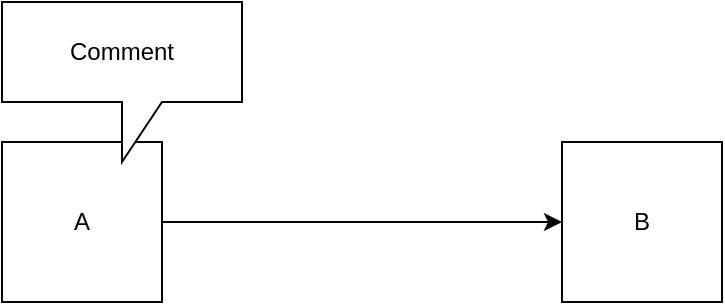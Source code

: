<mxfile version="10.6.9" type="device"><diagram id="zH6rEkK8uZpIGQam5AZs" name="Page-1"><mxGraphModel dx="1318" dy="714" grid="1" gridSize="10" guides="1" tooltips="1" connect="1" arrows="1" fold="1" page="1" pageScale="1" pageWidth="850" pageHeight="1100" math="0" shadow="0"><root><mxCell id="0"/><mxCell id="1" parent="0"/><mxCell id="4NUwxlMJpUpdFDjMrSGn-5" style="edgeStyle=orthogonalEdgeStyle;rounded=0;orthogonalLoop=1;jettySize=auto;html=1;exitX=1;exitY=0.5;exitDx=0;exitDy=0;" edge="1" parent="1" source="4NUwxlMJpUpdFDjMrSGn-2" target="4NUwxlMJpUpdFDjMrSGn-3"><mxGeometry relative="1" as="geometry"/></mxCell><mxCell id="4NUwxlMJpUpdFDjMrSGn-2" value="A" style="whiteSpace=wrap;html=1;aspect=fixed;" vertex="1" parent="1"><mxGeometry x="120" y="120" width="80" height="80" as="geometry"/></mxCell><mxCell id="4NUwxlMJpUpdFDjMrSGn-3" value="B" style="whiteSpace=wrap;html=1;aspect=fixed;" vertex="1" parent="1"><mxGeometry x="400" y="120" width="80" height="80" as="geometry"/></mxCell><mxCell id="4NUwxlMJpUpdFDjMrSGn-4" value="Comment" style="shape=callout;whiteSpace=wrap;html=1;perimeter=calloutPerimeter;" vertex="1" parent="1"><mxGeometry x="120" y="50" width="120" height="80" as="geometry"/></mxCell></root></mxGraphModel></diagram></mxfile>
